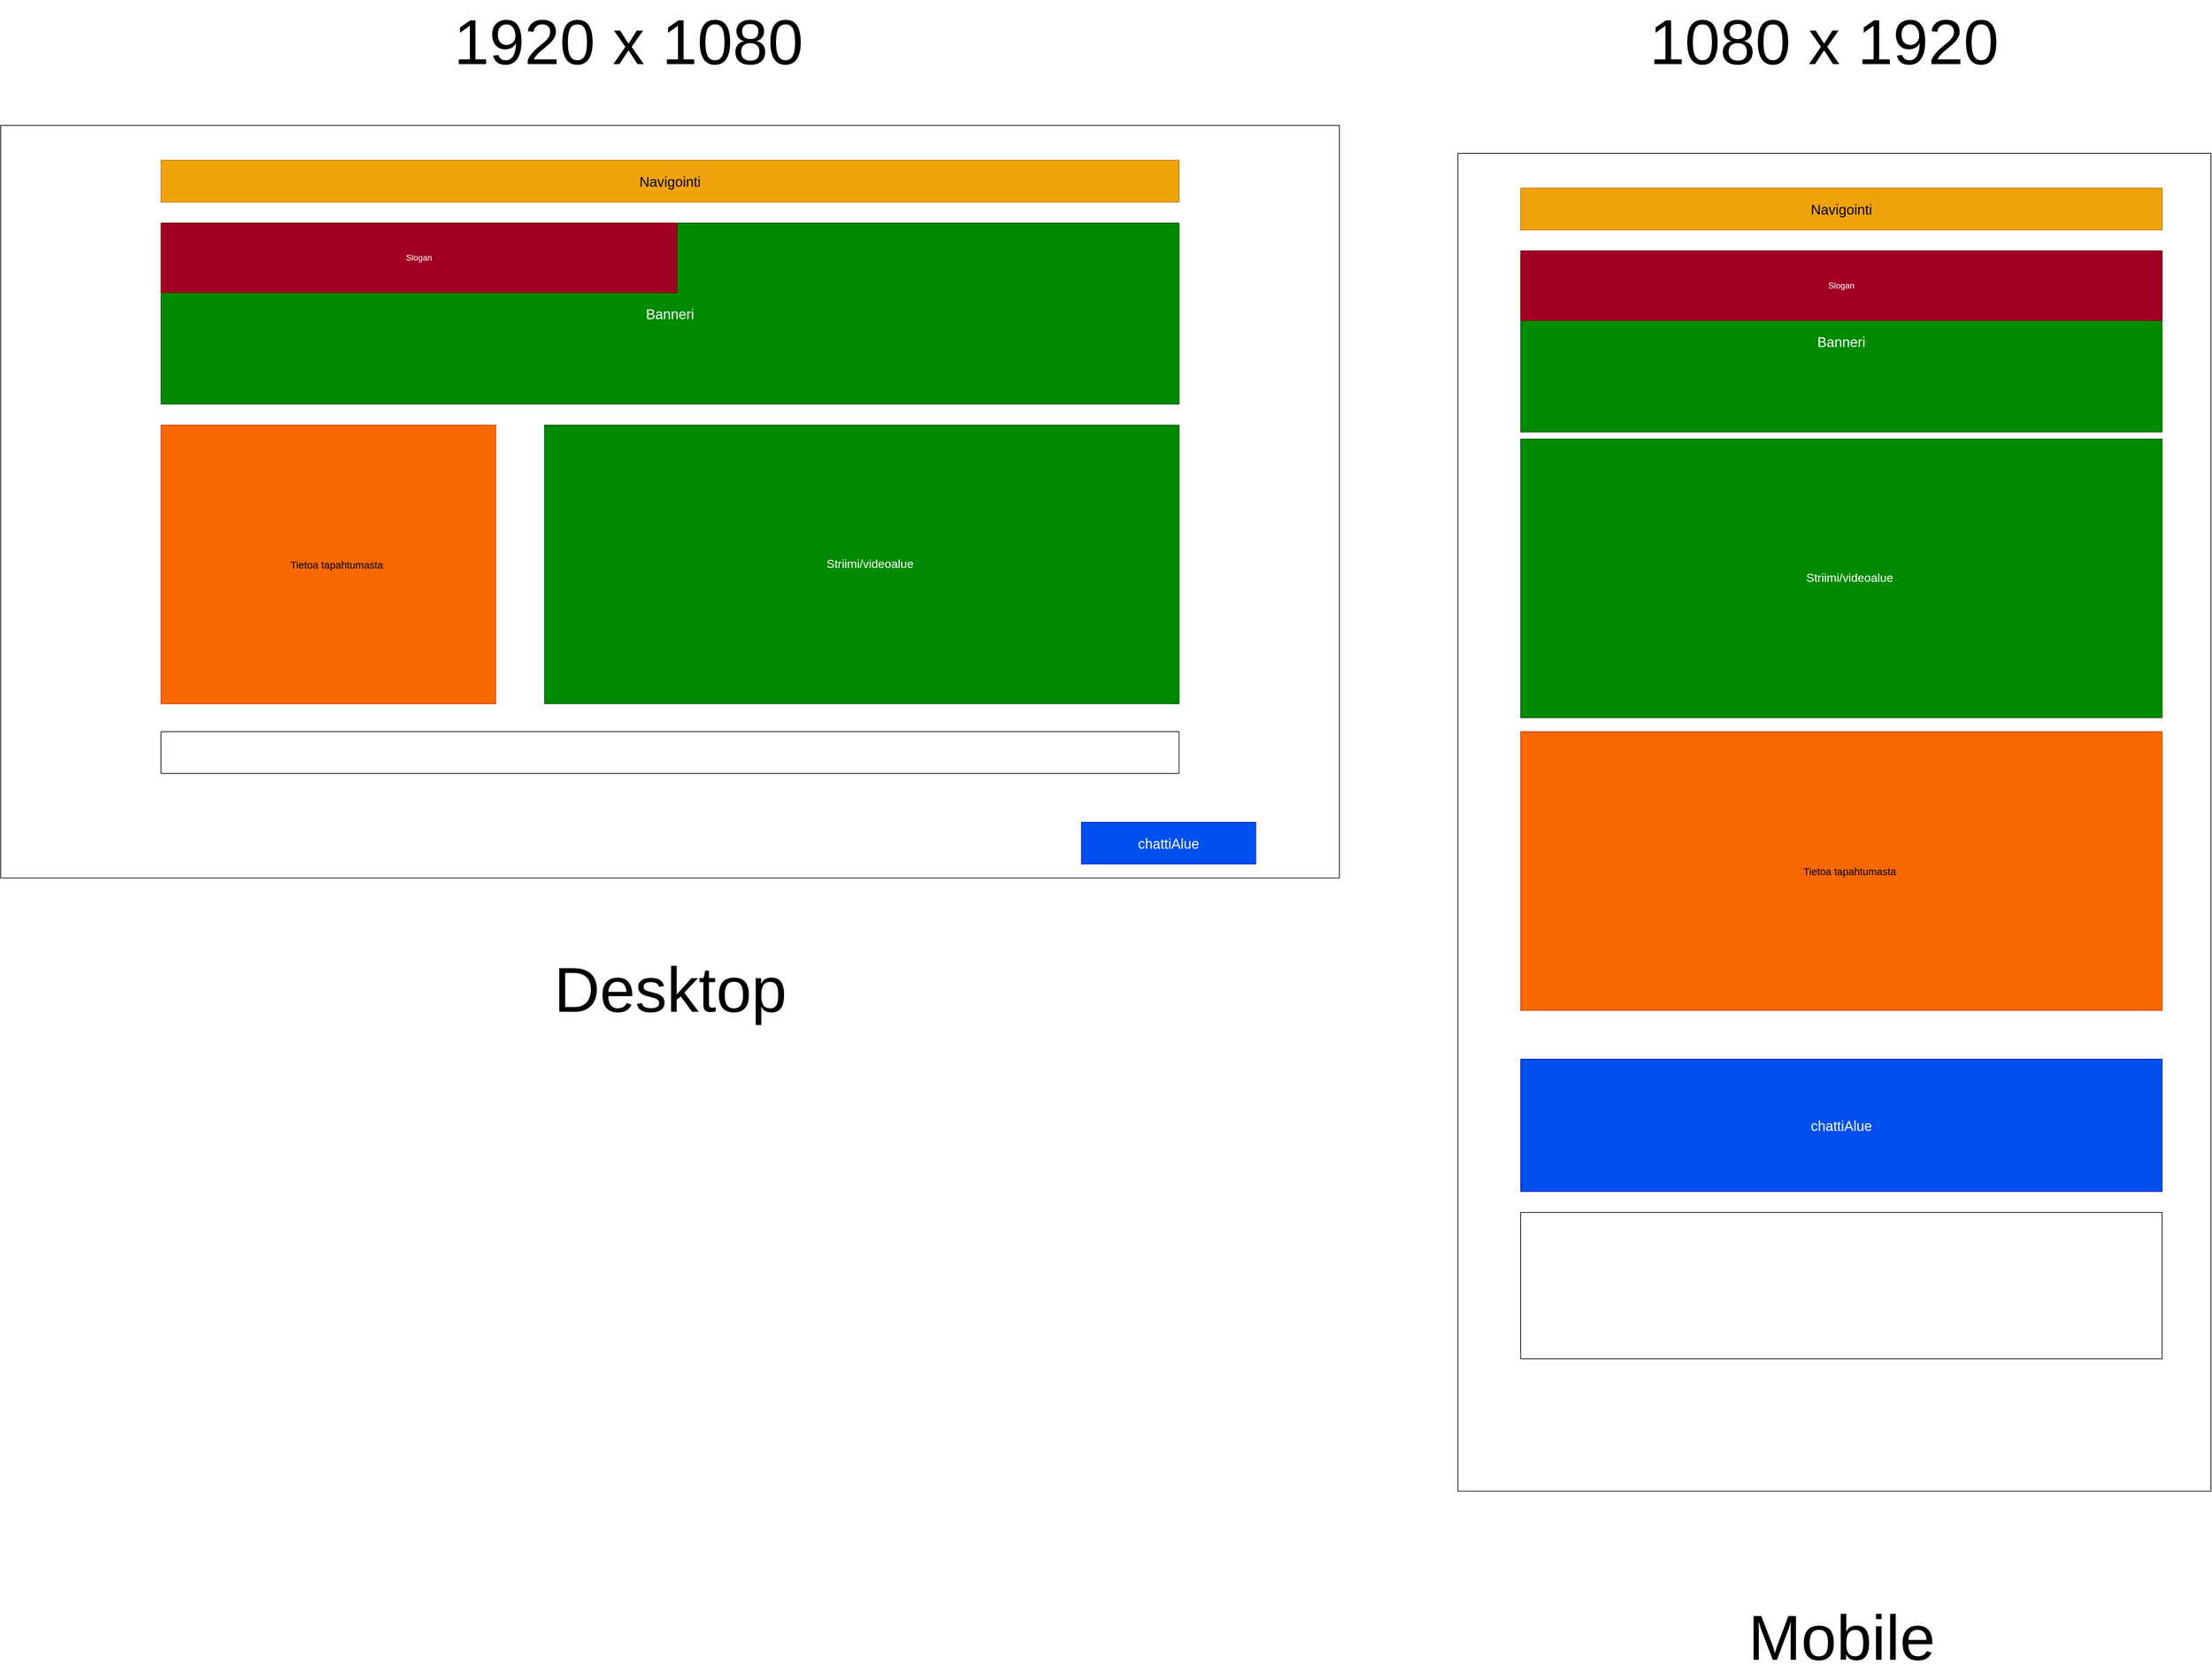 <mxfile>
    <diagram id="YFCK80sJQwj-r0wWSXdG" name="Page-1">
        <mxGraphModel dx="4692" dy="4352" grid="1" gridSize="10" guides="1" tooltips="1" connect="1" arrows="1" fold="1" page="1" pageScale="1" pageWidth="850" pageHeight="1100" math="0" shadow="0">
            <root>
                <mxCell id="0"/>
                <mxCell id="1" parent="0"/>
                <mxCell id="2" value="" style="rounded=0;whiteSpace=wrap;html=1;" parent="1" vertex="1">
                    <mxGeometry x="150" y="160" width="1920" height="1080" as="geometry"/>
                </mxCell>
                <mxCell id="3" value="&lt;font style=&quot;font-size: 20px;&quot;&gt;Banneri&lt;/font&gt;" style="rounded=0;whiteSpace=wrap;html=1;fillColor=#008a00;fontColor=#ffffff;strokeColor=#005700;" parent="1" vertex="1">
                    <mxGeometry x="380" y="300" width="1460" height="260" as="geometry"/>
                </mxCell>
                <mxCell id="4" value="&lt;font style=&quot;font-size: 20px;&quot;&gt;Navigointi&lt;/font&gt;" style="rounded=0;whiteSpace=wrap;html=1;fillColor=#f0a30a;fontColor=#000000;strokeColor=#BD7000;" parent="1" vertex="1">
                    <mxGeometry x="380" y="210" width="1460" height="60" as="geometry"/>
                </mxCell>
                <mxCell id="5" value="chattiAlue" style="rounded=0;whiteSpace=wrap;html=1;fontSize=20;fillColor=#0050ef;fontColor=#ffffff;strokeColor=#001DBC;" parent="1" vertex="1">
                    <mxGeometry x="1700" y="1160" width="250" height="60" as="geometry"/>
                </mxCell>
                <mxCell id="6" value="Slogan" style="rounded=0;whiteSpace=wrap;html=1;fillColor=#a20025;fontColor=#ffffff;strokeColor=#6F0000;" parent="1" vertex="1">
                    <mxGeometry x="380" y="300" width="740" height="100" as="geometry"/>
                </mxCell>
                <mxCell id="7" value="&lt;p style=&quot;margin: 0in 0in 0in 0.25in; font-family: &amp;quot;Times New Roman&amp;quot;, serif; text-align: start; vertical-align: baseline;&quot;&gt;&lt;span style=&quot;font-family: Arial, sans-serif;&quot; lang=&quot;FI&quot;&gt;&lt;font style=&quot;font-size: 17px;&quot; color=&quot;#ffffff&quot;&gt;Striimi/videoalue&lt;/font&gt;&lt;/span&gt;&lt;/p&gt;" style="rounded=0;whiteSpace=wrap;html=1;rotation=0;fillColor=#008a00;fontColor=#ffffff;strokeColor=#005700;" parent="1" vertex="1">
                    <mxGeometry x="930" y="590" width="910" height="400" as="geometry"/>
                </mxCell>
                <mxCell id="8" value="&lt;p style=&quot;margin: 0in 0in 0in 0.25in; font-size: 12pt; font-family: &amp;quot;Times New Roman&amp;quot;, serif; text-align: start; vertical-align: baseline;&quot;&gt;&lt;span style=&quot;font-size: 11pt; font-family: Arial, sans-serif;&quot; lang=&quot;FI&quot;&gt;Tietoa tapahtumasta&lt;font color=&quot;#000000&quot;&gt;&lt;/font&gt;&lt;/span&gt;&lt;/p&gt;" style="rounded=0;whiteSpace=wrap;html=1;fontSize=17;fillColor=#fa6800;strokeColor=#C73500;fontColor=#000000;" parent="1" vertex="1">
                    <mxGeometry x="380" y="590" width="480" height="400" as="geometry"/>
                </mxCell>
                <mxCell id="9" value="Footer" style="rounded=0;whiteSpace=wrap;html=1;fontSize=17;fontColor=#FFFFFF;" parent="1" vertex="1">
                    <mxGeometry x="380" y="1030" width="1460" height="60" as="geometry"/>
                </mxCell>
                <mxCell id="10" value="" style="rounded=0;whiteSpace=wrap;html=1;" vertex="1" parent="1">
                    <mxGeometry x="2240" y="200" width="1080" height="1920" as="geometry"/>
                </mxCell>
                <mxCell id="11" value="&lt;font style=&quot;font-size: 20px;&quot;&gt;Banneri&lt;/font&gt;" style="rounded=0;whiteSpace=wrap;html=1;fillColor=#008a00;fontColor=#ffffff;strokeColor=#005700;" vertex="1" parent="1">
                    <mxGeometry x="2330" y="340" width="920" height="260" as="geometry"/>
                </mxCell>
                <mxCell id="12" value="&lt;font style=&quot;font-size: 20px;&quot;&gt;Navigointi&lt;/font&gt;" style="rounded=0;whiteSpace=wrap;html=1;fillColor=#f0a30a;fontColor=#000000;strokeColor=#BD7000;" vertex="1" parent="1">
                    <mxGeometry x="2330" y="250" width="920" height="60" as="geometry"/>
                </mxCell>
                <mxCell id="13" value="chattiAlue" style="rounded=0;whiteSpace=wrap;html=1;fontSize=20;fillColor=#0050ef;fontColor=#ffffff;strokeColor=#001DBC;" vertex="1" parent="1">
                    <mxGeometry x="2330" y="1500" width="920" height="190" as="geometry"/>
                </mxCell>
                <mxCell id="14" value="Slogan" style="rounded=0;whiteSpace=wrap;html=1;fillColor=#a20025;fontColor=#ffffff;strokeColor=#6F0000;" vertex="1" parent="1">
                    <mxGeometry x="2330" y="340" width="920" height="100" as="geometry"/>
                </mxCell>
                <mxCell id="15" value="&lt;p style=&quot;margin: 0in 0in 0in 0.25in; font-family: &amp;quot;Times New Roman&amp;quot;, serif; text-align: start; vertical-align: baseline;&quot;&gt;&lt;span style=&quot;font-family: Arial, sans-serif;&quot; lang=&quot;FI&quot;&gt;&lt;font style=&quot;font-size: 17px;&quot; color=&quot;#ffffff&quot;&gt;Striimi/videoalue&lt;/font&gt;&lt;/span&gt;&lt;/p&gt;" style="rounded=0;whiteSpace=wrap;html=1;rotation=0;fillColor=#008a00;fontColor=#ffffff;strokeColor=#005700;" vertex="1" parent="1">
                    <mxGeometry x="2330" y="610" width="920" height="400" as="geometry"/>
                </mxCell>
                <mxCell id="16" value="&lt;p style=&quot;margin: 0in 0in 0in 0.25in; font-size: 12pt; font-family: &amp;quot;Times New Roman&amp;quot;, serif; text-align: start; vertical-align: baseline;&quot;&gt;&lt;span style=&quot;font-size: 11pt; font-family: Arial, sans-serif;&quot; lang=&quot;FI&quot;&gt;Tietoa tapahtumasta&lt;font color=&quot;#000000&quot;&gt;&lt;/font&gt;&lt;/span&gt;&lt;/p&gt;" style="rounded=0;whiteSpace=wrap;html=1;fontSize=17;fillColor=#fa6800;strokeColor=#C73500;fontColor=#000000;" vertex="1" parent="1">
                    <mxGeometry x="2330" y="1030" width="920" height="400" as="geometry"/>
                </mxCell>
                <mxCell id="17" value="Footer" style="rounded=0;whiteSpace=wrap;html=1;fontSize=17;fontColor=#FFFFFF;" vertex="1" parent="1">
                    <mxGeometry x="2330" y="1720" width="920" height="210" as="geometry"/>
                </mxCell>
                <mxCell id="19" value="&lt;font style=&quot;font-size: 91px;&quot;&gt;Desktop&lt;/font&gt;" style="text;html=1;align=center;verticalAlign=middle;resizable=0;points=[];autosize=1;strokeColor=none;fillColor=none;" vertex="1" parent="1">
                    <mxGeometry x="930" y="1340" width="360" height="120" as="geometry"/>
                </mxCell>
                <mxCell id="20" value="&lt;font style=&quot;font-size: 91px;&quot;&gt;Mobile&lt;/font&gt;" style="text;html=1;align=center;verticalAlign=middle;resizable=0;points=[];autosize=1;strokeColor=none;fillColor=none;" vertex="1" parent="1">
                    <mxGeometry x="2645" y="2270" width="290" height="120" as="geometry"/>
                </mxCell>
                <mxCell id="21" value="&lt;span style=&quot;font-size: 91px;&quot;&gt;1920 x 1080&lt;/span&gt;" style="text;html=1;align=center;verticalAlign=middle;resizable=0;points=[];autosize=1;strokeColor=none;fillColor=none;" vertex="1" parent="1">
                    <mxGeometry x="790" y="-20" width="520" height="120" as="geometry"/>
                </mxCell>
                <mxCell id="22" value="&lt;span style=&quot;font-size: 91px;&quot;&gt;1080 x&amp;nbsp;&lt;/span&gt;&lt;span style=&quot;font-size: 91px;&quot;&gt;1920 &amp;nbsp;&lt;/span&gt;" style="text;html=1;align=center;verticalAlign=middle;resizable=0;points=[];autosize=1;strokeColor=none;fillColor=none;" vertex="1" parent="1">
                    <mxGeometry x="2500" y="-20" width="580" height="120" as="geometry"/>
                </mxCell>
            </root>
        </mxGraphModel>
    </diagram>
</mxfile>